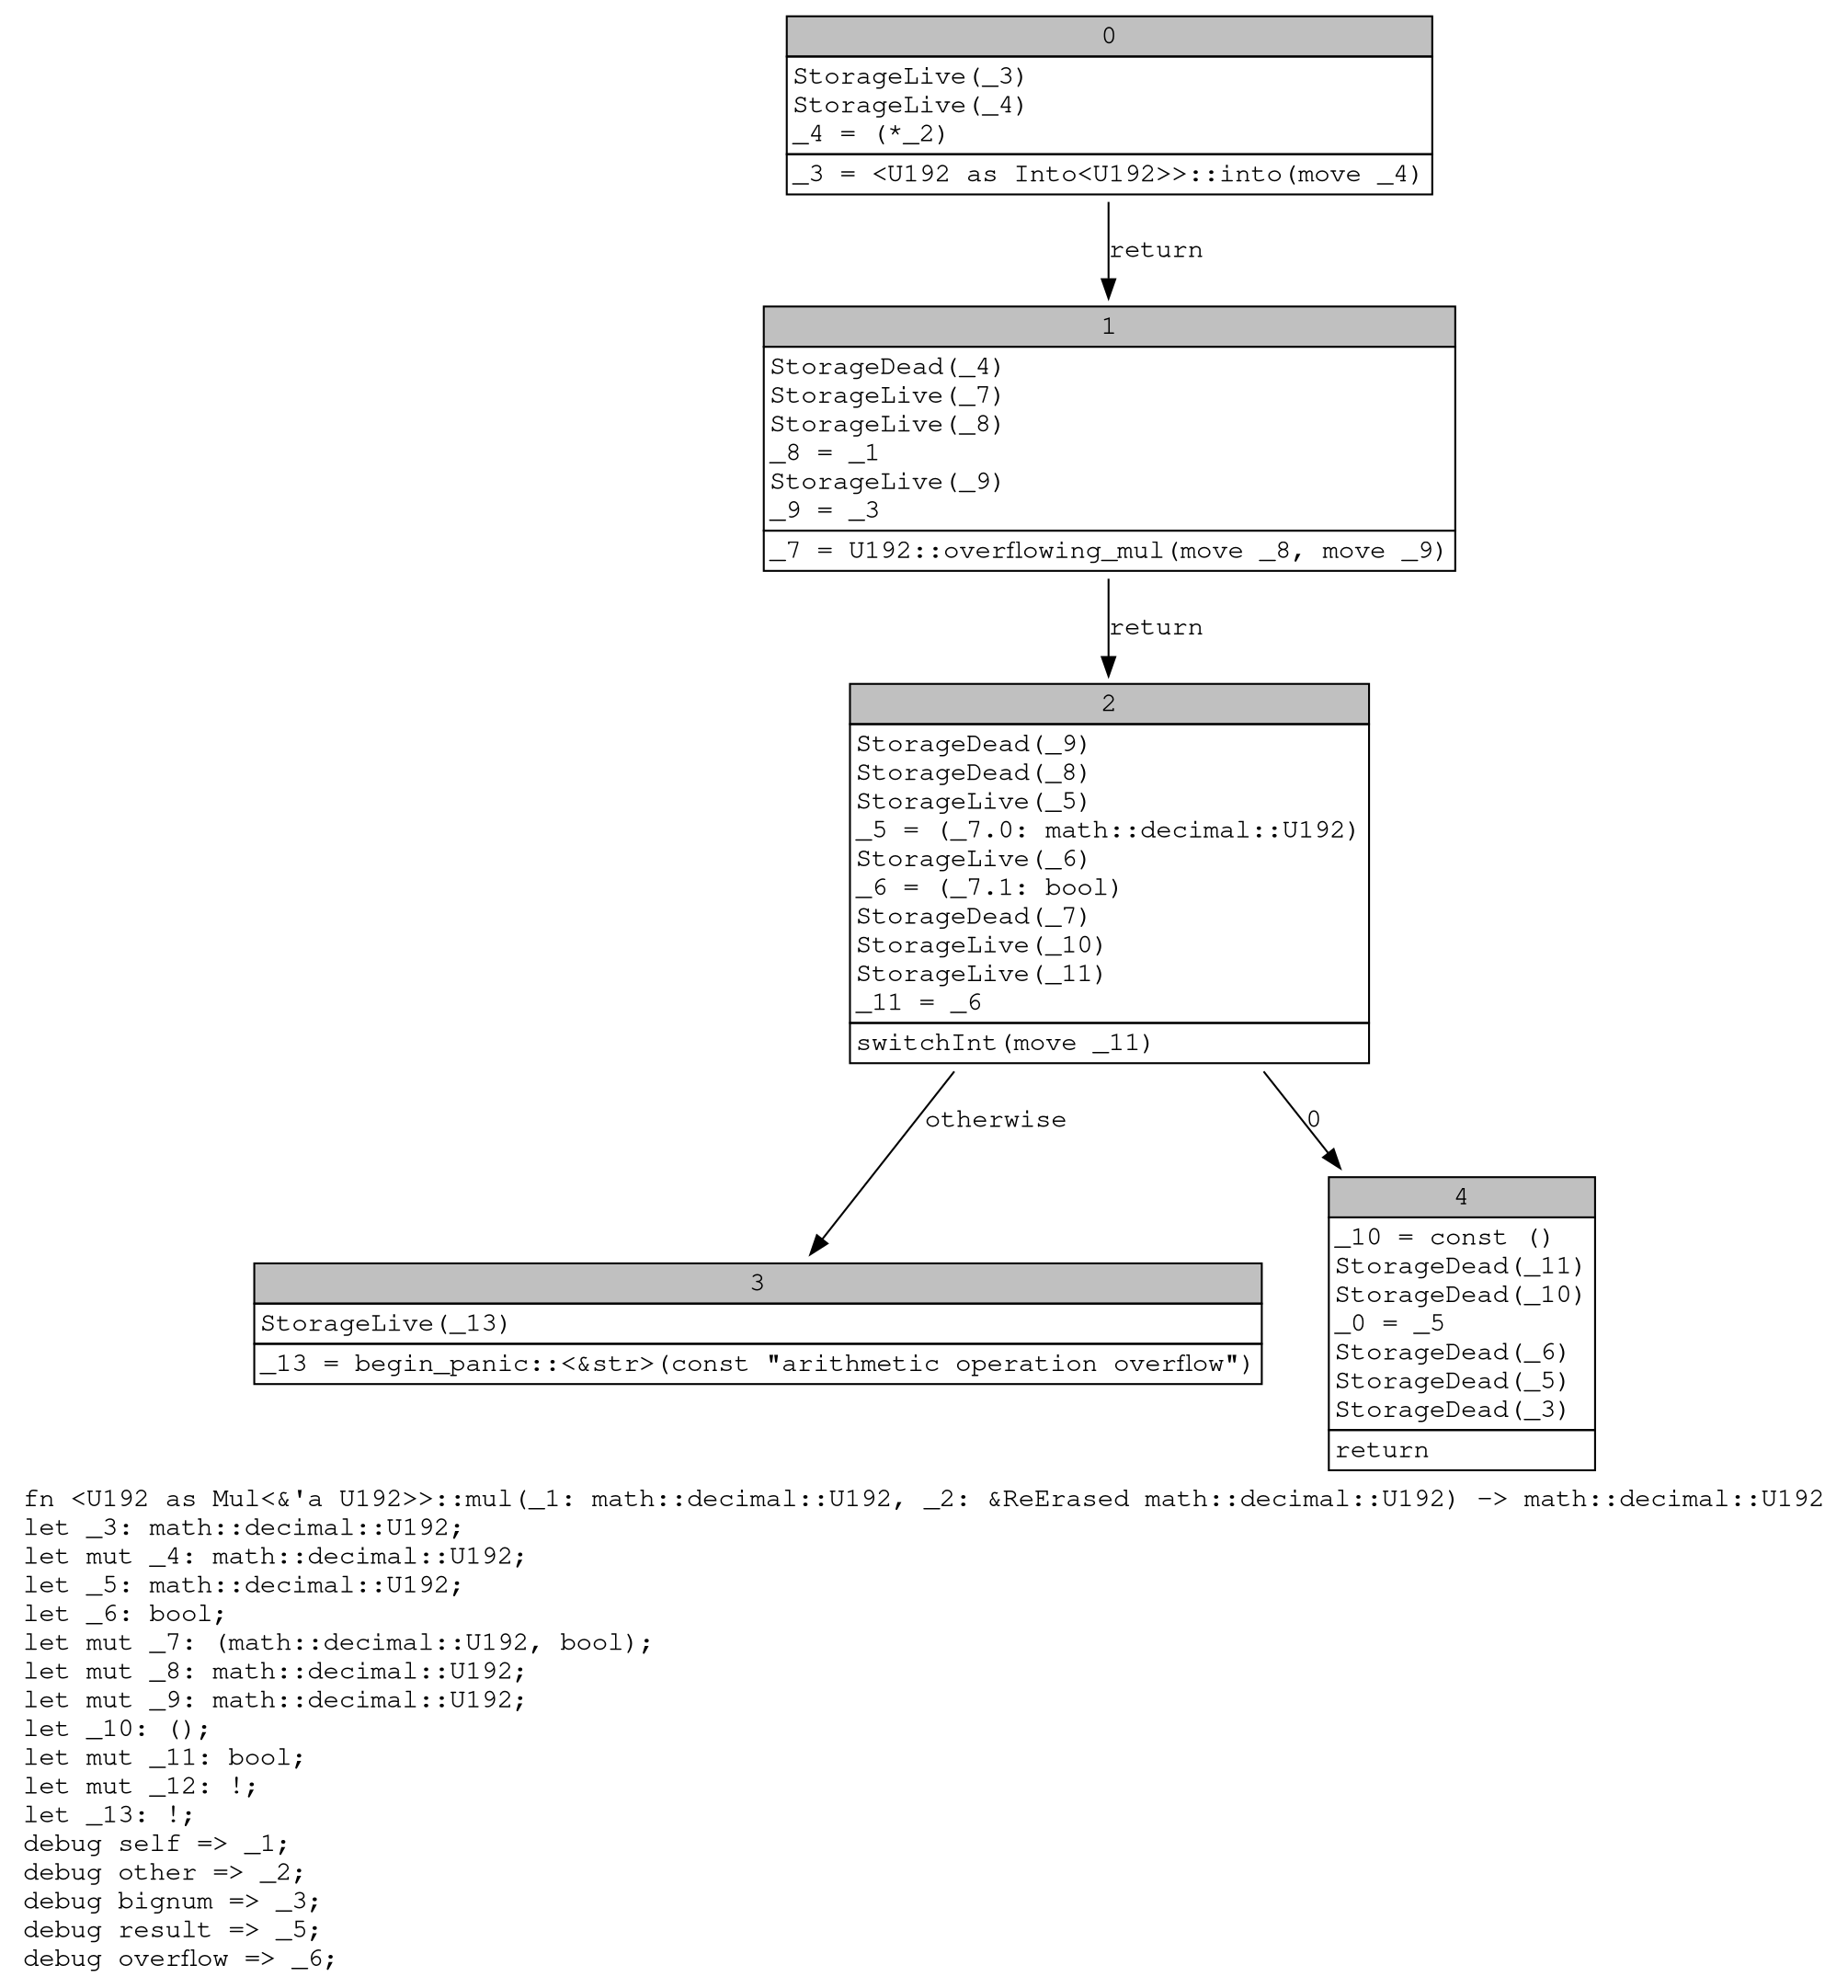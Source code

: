 digraph Mir_0_1108 {
    graph [fontname="Courier, monospace"];
    node [fontname="Courier, monospace"];
    edge [fontname="Courier, monospace"];
    label=<fn &lt;U192 as Mul&lt;&amp;'a U192&gt;&gt;::mul(_1: math::decimal::U192, _2: &amp;ReErased math::decimal::U192) -&gt; math::decimal::U192<br align="left"/>let _3: math::decimal::U192;<br align="left"/>let mut _4: math::decimal::U192;<br align="left"/>let _5: math::decimal::U192;<br align="left"/>let _6: bool;<br align="left"/>let mut _7: (math::decimal::U192, bool);<br align="left"/>let mut _8: math::decimal::U192;<br align="left"/>let mut _9: math::decimal::U192;<br align="left"/>let _10: ();<br align="left"/>let mut _11: bool;<br align="left"/>let mut _12: !;<br align="left"/>let _13: !;<br align="left"/>debug self =&gt; _1;<br align="left"/>debug other =&gt; _2;<br align="left"/>debug bignum =&gt; _3;<br align="left"/>debug result =&gt; _5;<br align="left"/>debug overflow =&gt; _6;<br align="left"/>>;
    bb0__0_1108 [shape="none", label=<<table border="0" cellborder="1" cellspacing="0"><tr><td bgcolor="gray" align="center" colspan="1">0</td></tr><tr><td align="left" balign="left">StorageLive(_3)<br/>StorageLive(_4)<br/>_4 = (*_2)<br/></td></tr><tr><td align="left">_3 = &lt;U192 as Into&lt;U192&gt;&gt;::into(move _4)</td></tr></table>>];
    bb1__0_1108 [shape="none", label=<<table border="0" cellborder="1" cellspacing="0"><tr><td bgcolor="gray" align="center" colspan="1">1</td></tr><tr><td align="left" balign="left">StorageDead(_4)<br/>StorageLive(_7)<br/>StorageLive(_8)<br/>_8 = _1<br/>StorageLive(_9)<br/>_9 = _3<br/></td></tr><tr><td align="left">_7 = U192::overflowing_mul(move _8, move _9)</td></tr></table>>];
    bb2__0_1108 [shape="none", label=<<table border="0" cellborder="1" cellspacing="0"><tr><td bgcolor="gray" align="center" colspan="1">2</td></tr><tr><td align="left" balign="left">StorageDead(_9)<br/>StorageDead(_8)<br/>StorageLive(_5)<br/>_5 = (_7.0: math::decimal::U192)<br/>StorageLive(_6)<br/>_6 = (_7.1: bool)<br/>StorageDead(_7)<br/>StorageLive(_10)<br/>StorageLive(_11)<br/>_11 = _6<br/></td></tr><tr><td align="left">switchInt(move _11)</td></tr></table>>];
    bb3__0_1108 [shape="none", label=<<table border="0" cellborder="1" cellspacing="0"><tr><td bgcolor="gray" align="center" colspan="1">3</td></tr><tr><td align="left" balign="left">StorageLive(_13)<br/></td></tr><tr><td align="left">_13 = begin_panic::&lt;&amp;str&gt;(const &quot;arithmetic operation overflow&quot;)</td></tr></table>>];
    bb4__0_1108 [shape="none", label=<<table border="0" cellborder="1" cellspacing="0"><tr><td bgcolor="gray" align="center" colspan="1">4</td></tr><tr><td align="left" balign="left">_10 = const ()<br/>StorageDead(_11)<br/>StorageDead(_10)<br/>_0 = _5<br/>StorageDead(_6)<br/>StorageDead(_5)<br/>StorageDead(_3)<br/></td></tr><tr><td align="left">return</td></tr></table>>];
    bb0__0_1108 -> bb1__0_1108 [label="return"];
    bb1__0_1108 -> bb2__0_1108 [label="return"];
    bb2__0_1108 -> bb4__0_1108 [label="0"];
    bb2__0_1108 -> bb3__0_1108 [label="otherwise"];
}
